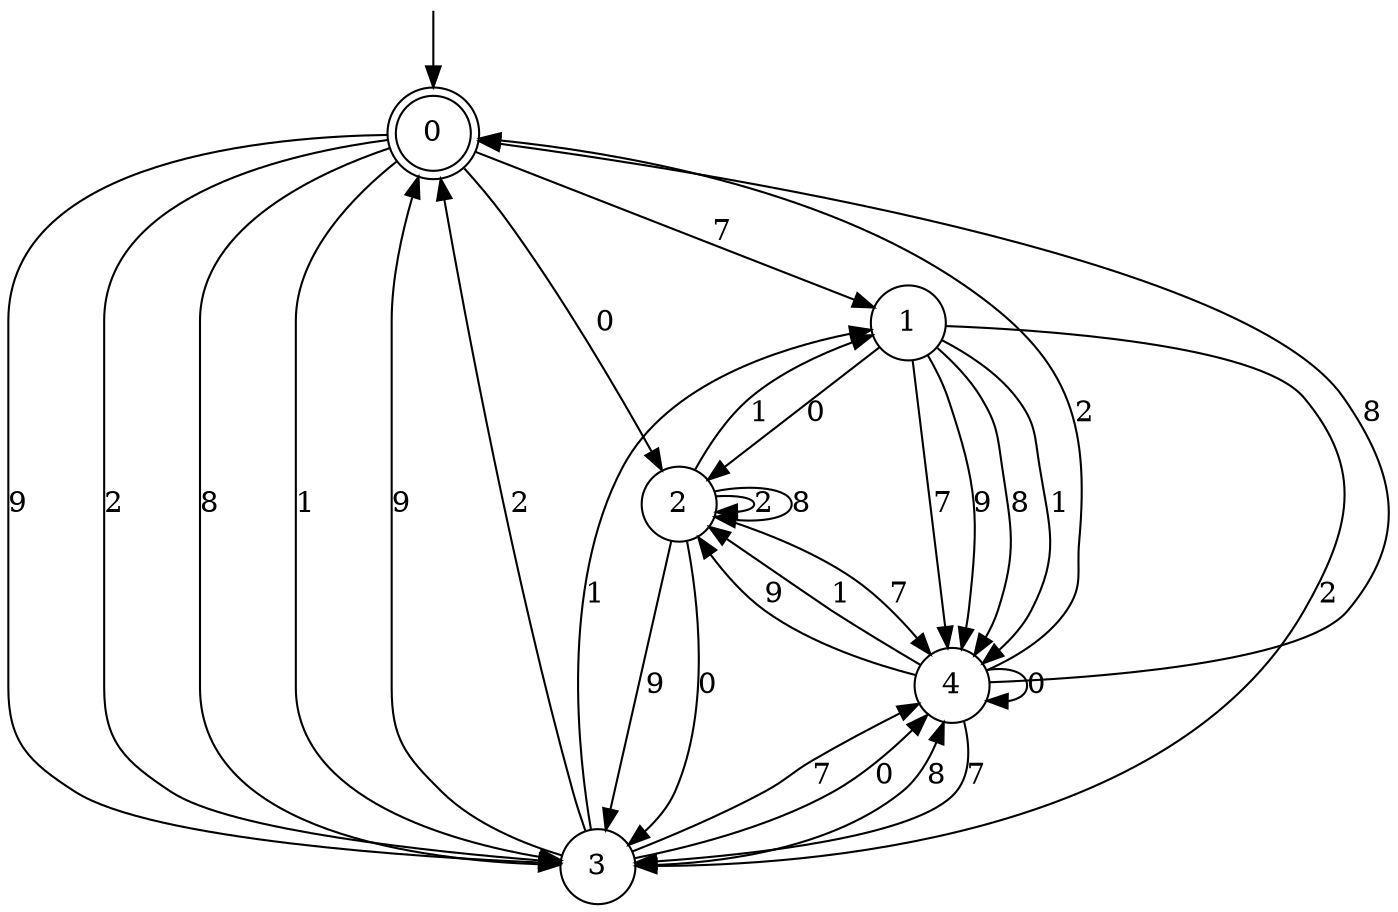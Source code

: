 digraph g {

	s0 [shape="doublecircle" label="0"];
	s1 [shape="circle" label="1"];
	s2 [shape="circle" label="2"];
	s3 [shape="circle" label="3"];
	s4 [shape="circle" label="4"];
	s0 -> s1 [label="7"];
	s0 -> s2 [label="0"];
	s0 -> s3 [label="9"];
	s0 -> s3 [label="2"];
	s0 -> s3 [label="8"];
	s0 -> s3 [label="1"];
	s1 -> s4 [label="7"];
	s1 -> s2 [label="0"];
	s1 -> s4 [label="9"];
	s1 -> s3 [label="2"];
	s1 -> s4 [label="8"];
	s1 -> s4 [label="1"];
	s2 -> s4 [label="7"];
	s2 -> s3 [label="0"];
	s2 -> s3 [label="9"];
	s2 -> s2 [label="2"];
	s2 -> s2 [label="8"];
	s2 -> s1 [label="1"];
	s3 -> s4 [label="7"];
	s3 -> s4 [label="0"];
	s3 -> s0 [label="9"];
	s3 -> s0 [label="2"];
	s3 -> s4 [label="8"];
	s3 -> s1 [label="1"];
	s4 -> s3 [label="7"];
	s4 -> s4 [label="0"];
	s4 -> s2 [label="9"];
	s4 -> s0 [label="2"];
	s4 -> s0 [label="8"];
	s4 -> s2 [label="1"];

__start0 [label="" shape="none" width="0" height="0"];
__start0 -> s0;

}
